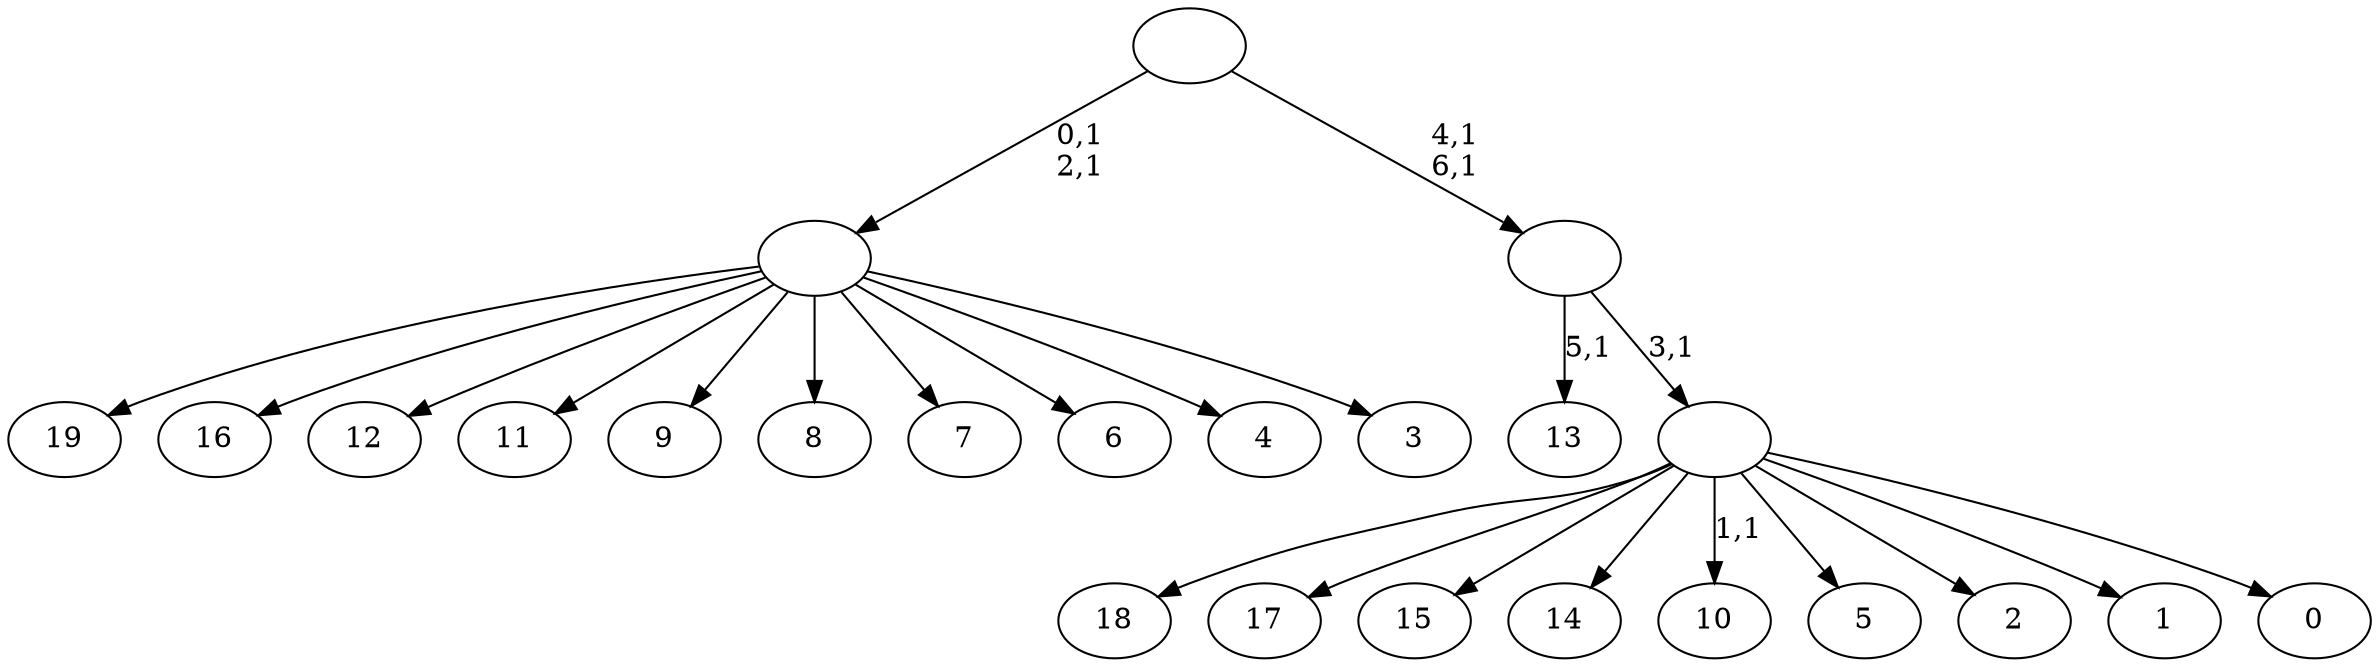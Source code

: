 digraph T {
	27 [label="19"]
	26 [label="18"]
	25 [label="17"]
	24 [label="16"]
	23 [label="15"]
	22 [label="14"]
	21 [label="13"]
	19 [label="12"]
	18 [label="11"]
	17 [label="10"]
	15 [label="9"]
	14 [label="8"]
	13 [label="7"]
	12 [label="6"]
	11 [label="5"]
	10 [label="4"]
	9 [label="3"]
	8 [label=""]
	6 [label="2"]
	5 [label="1"]
	4 [label="0"]
	3 [label=""]
	2 [label=""]
	0 [label=""]
	8 -> 27 [label=""]
	8 -> 24 [label=""]
	8 -> 19 [label=""]
	8 -> 18 [label=""]
	8 -> 15 [label=""]
	8 -> 14 [label=""]
	8 -> 13 [label=""]
	8 -> 12 [label=""]
	8 -> 10 [label=""]
	8 -> 9 [label=""]
	3 -> 17 [label="1,1"]
	3 -> 26 [label=""]
	3 -> 25 [label=""]
	3 -> 23 [label=""]
	3 -> 22 [label=""]
	3 -> 11 [label=""]
	3 -> 6 [label=""]
	3 -> 5 [label=""]
	3 -> 4 [label=""]
	2 -> 21 [label="5,1"]
	2 -> 3 [label="3,1"]
	0 -> 2 [label="4,1\n6,1"]
	0 -> 8 [label="0,1\n2,1"]
}
